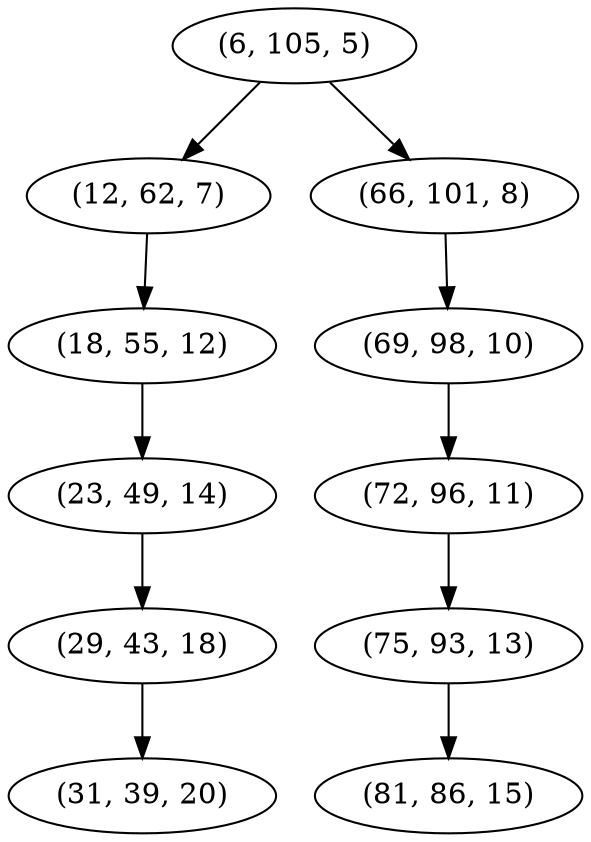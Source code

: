 digraph tree {
    "(6, 105, 5)";
    "(12, 62, 7)";
    "(18, 55, 12)";
    "(23, 49, 14)";
    "(29, 43, 18)";
    "(31, 39, 20)";
    "(66, 101, 8)";
    "(69, 98, 10)";
    "(72, 96, 11)";
    "(75, 93, 13)";
    "(81, 86, 15)";
    "(6, 105, 5)" -> "(12, 62, 7)";
    "(6, 105, 5)" -> "(66, 101, 8)";
    "(12, 62, 7)" -> "(18, 55, 12)";
    "(18, 55, 12)" -> "(23, 49, 14)";
    "(23, 49, 14)" -> "(29, 43, 18)";
    "(29, 43, 18)" -> "(31, 39, 20)";
    "(66, 101, 8)" -> "(69, 98, 10)";
    "(69, 98, 10)" -> "(72, 96, 11)";
    "(72, 96, 11)" -> "(75, 93, 13)";
    "(75, 93, 13)" -> "(81, 86, 15)";
}
